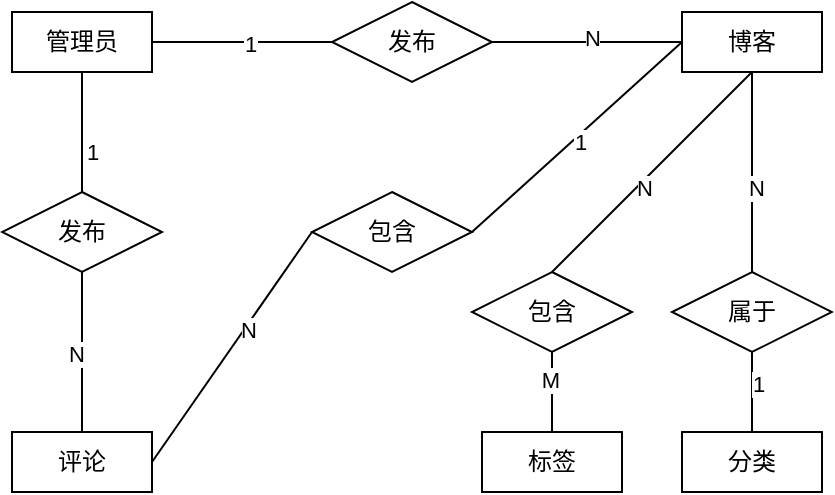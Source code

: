 <mxfile version="24.2.5" type="github">
  <diagram id="R2lEEEUBdFMjLlhIrx00" name="Page-1">
    <mxGraphModel dx="1221" dy="636" grid="1" gridSize="10" guides="1" tooltips="1" connect="1" arrows="1" fold="1" page="1" pageScale="1" pageWidth="850" pageHeight="1100" math="0" shadow="0" extFonts="Permanent Marker^https://fonts.googleapis.com/css?family=Permanent+Marker">
      <root>
        <mxCell id="0" />
        <mxCell id="1" parent="0" />
        <mxCell id="yyVqqnV53adlV-f3t3Kz-1" value="管理员" style="rounded=0;whiteSpace=wrap;html=1;" parent="1" vertex="1">
          <mxGeometry x="140" y="190" width="70" height="30" as="geometry" />
        </mxCell>
        <mxCell id="yyVqqnV53adlV-f3t3Kz-9" value="博客" style="rounded=0;whiteSpace=wrap;html=1;" parent="1" vertex="1">
          <mxGeometry x="475" y="190" width="70" height="30" as="geometry" />
        </mxCell>
        <mxCell id="yyVqqnV53adlV-f3t3Kz-18" value="评论" style="rounded=0;whiteSpace=wrap;html=1;" parent="1" vertex="1">
          <mxGeometry x="140" y="400" width="70" height="30" as="geometry" />
        </mxCell>
        <mxCell id="yyVqqnV53adlV-f3t3Kz-26" value="分类" style="rounded=0;whiteSpace=wrap;html=1;" parent="1" vertex="1">
          <mxGeometry x="475" y="400" width="70" height="30" as="geometry" />
        </mxCell>
        <mxCell id="yyVqqnV53adlV-f3t3Kz-33" value="标签" style="rounded=0;whiteSpace=wrap;html=1;" parent="1" vertex="1">
          <mxGeometry x="375" y="400" width="70" height="30" as="geometry" />
        </mxCell>
        <mxCell id="yyVqqnV53adlV-f3t3Kz-58" value="发布" style="rhombus;whiteSpace=wrap;html=1;" parent="1" vertex="1">
          <mxGeometry x="300" y="185" width="80" height="40" as="geometry" />
        </mxCell>
        <mxCell id="yyVqqnV53adlV-f3t3Kz-70" value="属于" style="rhombus;whiteSpace=wrap;html=1;" parent="1" vertex="1">
          <mxGeometry x="470" y="320" width="80" height="40" as="geometry" />
        </mxCell>
        <mxCell id="yyVqqnV53adlV-f3t3Kz-76" value="包含" style="rhombus;whiteSpace=wrap;html=1;" parent="1" vertex="1">
          <mxGeometry x="370" y="320" width="80" height="40" as="geometry" />
        </mxCell>
        <mxCell id="yyVqqnV53adlV-f3t3Kz-87" value="" style="endArrow=none;html=1;rounded=0;entryX=0.5;entryY=1;entryDx=0;entryDy=0;exitX=0.5;exitY=0;exitDx=0;exitDy=0;" parent="1" source="yyVqqnV53adlV-f3t3Kz-70" target="yyVqqnV53adlV-f3t3Kz-9" edge="1">
          <mxGeometry width="50" height="50" relative="1" as="geometry">
            <mxPoint x="330" y="260" as="sourcePoint" />
            <mxPoint x="215" y="230" as="targetPoint" />
          </mxGeometry>
        </mxCell>
        <mxCell id="yyVqqnV53adlV-f3t3Kz-120" value="N" style="edgeLabel;html=1;align=center;verticalAlign=middle;resizable=0;points=[];" parent="yyVqqnV53adlV-f3t3Kz-87" vertex="1" connectable="0">
          <mxGeometry x="-0.16" y="-2" relative="1" as="geometry">
            <mxPoint as="offset" />
          </mxGeometry>
        </mxCell>
        <mxCell id="yyVqqnV53adlV-f3t3Kz-88" value="" style="endArrow=none;html=1;rounded=0;entryX=1;entryY=0.5;entryDx=0;entryDy=0;exitX=0;exitY=0.5;exitDx=0;exitDy=0;" parent="1" source="yyVqqnV53adlV-f3t3Kz-58" target="yyVqqnV53adlV-f3t3Kz-1" edge="1">
          <mxGeometry width="50" height="50" relative="1" as="geometry">
            <mxPoint x="300" y="220" as="sourcePoint" />
            <mxPoint x="225" y="240" as="targetPoint" />
          </mxGeometry>
        </mxCell>
        <mxCell id="yyVqqnV53adlV-f3t3Kz-112" value="1" style="edgeLabel;html=1;align=center;verticalAlign=middle;resizable=0;points=[];" parent="yyVqqnV53adlV-f3t3Kz-88" vertex="1" connectable="0">
          <mxGeometry x="-0.077" y="1" relative="1" as="geometry">
            <mxPoint as="offset" />
          </mxGeometry>
        </mxCell>
        <mxCell id="yyVqqnV53adlV-f3t3Kz-103" value="" style="endArrow=none;html=1;rounded=0;entryX=0.5;entryY=0;entryDx=0;entryDy=0;exitX=0.5;exitY=1;exitDx=0;exitDy=0;" parent="1" source="yyVqqnV53adlV-f3t3Kz-76" target="yyVqqnV53adlV-f3t3Kz-33" edge="1">
          <mxGeometry width="50" height="50" relative="1" as="geometry">
            <mxPoint x="380" y="360" as="sourcePoint" />
            <mxPoint x="305" y="380" as="targetPoint" />
          </mxGeometry>
        </mxCell>
        <mxCell id="yyVqqnV53adlV-f3t3Kz-122" value="M" style="edgeLabel;html=1;align=center;verticalAlign=middle;resizable=0;points=[];" parent="yyVqqnV53adlV-f3t3Kz-103" vertex="1" connectable="0">
          <mxGeometry x="-0.325" y="-1" relative="1" as="geometry">
            <mxPoint as="offset" />
          </mxGeometry>
        </mxCell>
        <mxCell id="yyVqqnV53adlV-f3t3Kz-104" value="" style="endArrow=none;html=1;rounded=0;entryX=0.5;entryY=0;entryDx=0;entryDy=0;exitX=0.5;exitY=1;exitDx=0;exitDy=0;" parent="1" source="yyVqqnV53adlV-f3t3Kz-70" target="yyVqqnV53adlV-f3t3Kz-26" edge="1">
          <mxGeometry width="50" height="50" relative="1" as="geometry">
            <mxPoint x="390" y="370" as="sourcePoint" />
            <mxPoint x="315" y="390" as="targetPoint" />
          </mxGeometry>
        </mxCell>
        <mxCell id="yyVqqnV53adlV-f3t3Kz-118" value="1" style="edgeLabel;html=1;align=center;verticalAlign=middle;resizable=0;points=[];" parent="yyVqqnV53adlV-f3t3Kz-104" vertex="1" connectable="0">
          <mxGeometry x="-0.191" y="3" relative="1" as="geometry">
            <mxPoint as="offset" />
          </mxGeometry>
        </mxCell>
        <mxCell id="yyVqqnV53adlV-f3t3Kz-109" value="" style="endArrow=none;html=1;rounded=0;entryX=0.5;entryY=1;entryDx=0;entryDy=0;exitX=0.5;exitY=0;exitDx=0;exitDy=0;" parent="1" source="yyVqqnV53adlV-f3t3Kz-76" target="yyVqqnV53adlV-f3t3Kz-9" edge="1">
          <mxGeometry width="50" height="50" relative="1" as="geometry">
            <mxPoint x="455" y="470" as="sourcePoint" />
            <mxPoint x="380" y="490" as="targetPoint" />
          </mxGeometry>
        </mxCell>
        <mxCell id="yyVqqnV53adlV-f3t3Kz-121" value="N" style="edgeLabel;html=1;align=center;verticalAlign=middle;resizable=0;points=[];" parent="yyVqqnV53adlV-f3t3Kz-109" vertex="1" connectable="0">
          <mxGeometry x="-0.12" y="-2" relative="1" as="geometry">
            <mxPoint as="offset" />
          </mxGeometry>
        </mxCell>
        <mxCell id="yyVqqnV53adlV-f3t3Kz-110" value="" style="endArrow=none;html=1;rounded=0;entryX=0.5;entryY=0;entryDx=0;entryDy=0;exitX=0.5;exitY=1;exitDx=0;exitDy=0;" parent="1" source="yyVqqnV53adlV-f3t3Kz-1" target="yyVqqnV53adlV-f3t3Kz-123" edge="1">
          <mxGeometry width="50" height="50" relative="1" as="geometry">
            <mxPoint x="445" y="490" as="sourcePoint" />
            <mxPoint x="370" y="510" as="targetPoint" />
          </mxGeometry>
        </mxCell>
        <mxCell id="yyVqqnV53adlV-f3t3Kz-125" value="1" style="edgeLabel;html=1;align=center;verticalAlign=middle;resizable=0;points=[];" parent="yyVqqnV53adlV-f3t3Kz-110" vertex="1" connectable="0">
          <mxGeometry x="0.288" y="5" relative="1" as="geometry">
            <mxPoint y="1" as="offset" />
          </mxGeometry>
        </mxCell>
        <mxCell id="yyVqqnV53adlV-f3t3Kz-111" value="" style="endArrow=none;html=1;rounded=0;entryX=0;entryY=0.5;entryDx=0;entryDy=0;exitX=1;exitY=0.5;exitDx=0;exitDy=0;" parent="1" source="yyVqqnV53adlV-f3t3Kz-58" target="yyVqqnV53adlV-f3t3Kz-9" edge="1">
          <mxGeometry width="50" height="50" relative="1" as="geometry">
            <mxPoint x="530" y="450" as="sourcePoint" />
            <mxPoint x="455" y="470" as="targetPoint" />
          </mxGeometry>
        </mxCell>
        <mxCell id="yyVqqnV53adlV-f3t3Kz-113" value="N" style="edgeLabel;html=1;align=center;verticalAlign=middle;resizable=0;points=[];" parent="yyVqqnV53adlV-f3t3Kz-111" vertex="1" connectable="0">
          <mxGeometry x="0.05" y="2" relative="1" as="geometry">
            <mxPoint as="offset" />
          </mxGeometry>
        </mxCell>
        <mxCell id="yyVqqnV53adlV-f3t3Kz-123" value="发布" style="rhombus;whiteSpace=wrap;html=1;" parent="1" vertex="1">
          <mxGeometry x="135" y="280" width="80" height="40" as="geometry" />
        </mxCell>
        <mxCell id="yyVqqnV53adlV-f3t3Kz-124" value="" style="endArrow=none;html=1;rounded=0;entryX=0.5;entryY=0;entryDx=0;entryDy=0;exitX=0.5;exitY=1;exitDx=0;exitDy=0;" parent="1" source="yyVqqnV53adlV-f3t3Kz-123" target="yyVqqnV53adlV-f3t3Kz-18" edge="1">
          <mxGeometry width="50" height="50" relative="1" as="geometry">
            <mxPoint x="185" y="230" as="sourcePoint" />
            <mxPoint x="210" y="270" as="targetPoint" />
          </mxGeometry>
        </mxCell>
        <mxCell id="yyVqqnV53adlV-f3t3Kz-126" value="N" style="edgeLabel;html=1;align=center;verticalAlign=middle;resizable=0;points=[];" parent="yyVqqnV53adlV-f3t3Kz-124" vertex="1" connectable="0">
          <mxGeometry x="0.022" y="-3" relative="1" as="geometry">
            <mxPoint as="offset" />
          </mxGeometry>
        </mxCell>
        <mxCell id="yyVqqnV53adlV-f3t3Kz-127" value="包含" style="rhombus;whiteSpace=wrap;html=1;" parent="1" vertex="1">
          <mxGeometry x="290" y="280" width="80" height="40" as="geometry" />
        </mxCell>
        <mxCell id="yyVqqnV53adlV-f3t3Kz-129" value="" style="endArrow=none;html=1;rounded=0;entryX=1;entryY=0.5;entryDx=0;entryDy=0;exitX=0;exitY=0.5;exitDx=0;exitDy=0;" parent="1" source="yyVqqnV53adlV-f3t3Kz-9" target="yyVqqnV53adlV-f3t3Kz-127" edge="1">
          <mxGeometry width="50" height="50" relative="1" as="geometry">
            <mxPoint x="359" y="404" as="sourcePoint" />
            <mxPoint x="255" y="390" as="targetPoint" />
          </mxGeometry>
        </mxCell>
        <mxCell id="yyVqqnV53adlV-f3t3Kz-131" value="1" style="edgeLabel;html=1;align=center;verticalAlign=middle;resizable=0;points=[];" parent="yyVqqnV53adlV-f3t3Kz-129" vertex="1" connectable="0">
          <mxGeometry x="0.01" y="3" relative="1" as="geometry">
            <mxPoint as="offset" />
          </mxGeometry>
        </mxCell>
        <mxCell id="yyVqqnV53adlV-f3t3Kz-130" value="" style="endArrow=none;html=1;rounded=0;entryX=1;entryY=0.5;entryDx=0;entryDy=0;exitX=0;exitY=0.5;exitDx=0;exitDy=0;" parent="1" source="yyVqqnV53adlV-f3t3Kz-127" target="yyVqqnV53adlV-f3t3Kz-18" edge="1">
          <mxGeometry width="50" height="50" relative="1" as="geometry">
            <mxPoint x="369" y="414" as="sourcePoint" />
            <mxPoint x="265" y="400" as="targetPoint" />
          </mxGeometry>
        </mxCell>
        <mxCell id="yyVqqnV53adlV-f3t3Kz-133" value="N" style="edgeLabel;html=1;align=center;verticalAlign=middle;resizable=0;points=[];" parent="yyVqqnV53adlV-f3t3Kz-130" vertex="1" connectable="0">
          <mxGeometry x="-0.155" y="1" relative="1" as="geometry">
            <mxPoint x="1" as="offset" />
          </mxGeometry>
        </mxCell>
      </root>
    </mxGraphModel>
  </diagram>
</mxfile>
